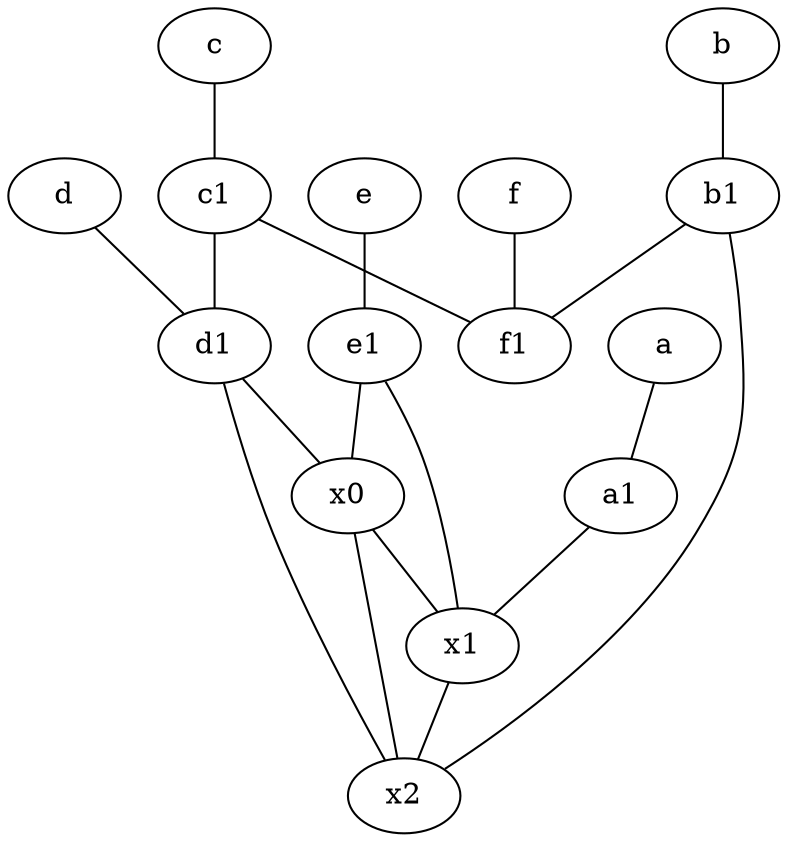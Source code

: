 graph {
	node [labelfontsize=50]
	b1 [labelfontsize=50 pos="9,4!"]
	a [labelfontsize=50 pos="8,2!"]
	a1 [labelfontsize=50 pos="8,3!"]
	x2 [labelfontsize=50]
	x1 [labelfontsize=50]
	b [labelfontsize=50 pos="10,4!"]
	d [labelfontsize=50 pos="2,5!"]
	x0 [labelfontsize=50]
	d1 [labelfontsize=50 pos="3,5!"]
	c1 [labelfontsize=50 pos="4.5,3!"]
	f1 [labelfontsize=50 pos="3,8!"]
	f [labelfontsize=50 pos="3,9!"]
	e1 [labelfontsize=50 pos="7,7!"]
	c [labelfontsize=50 pos="4.5,2!"]
	e [labelfontsize=50 pos="7,9!"]
	b1 -- x2
	e1 -- x0
	x0 -- x1
	c -- c1
	e -- e1
	a1 -- x1
	x0 -- x2
	f -- f1
	c1 -- f1
	x1 -- x2
	b -- b1
	d1 -- x2
	d -- d1
	c1 -- d1
	d1 -- x0
	e1 -- x1
	b1 -- f1
	a -- a1
}
